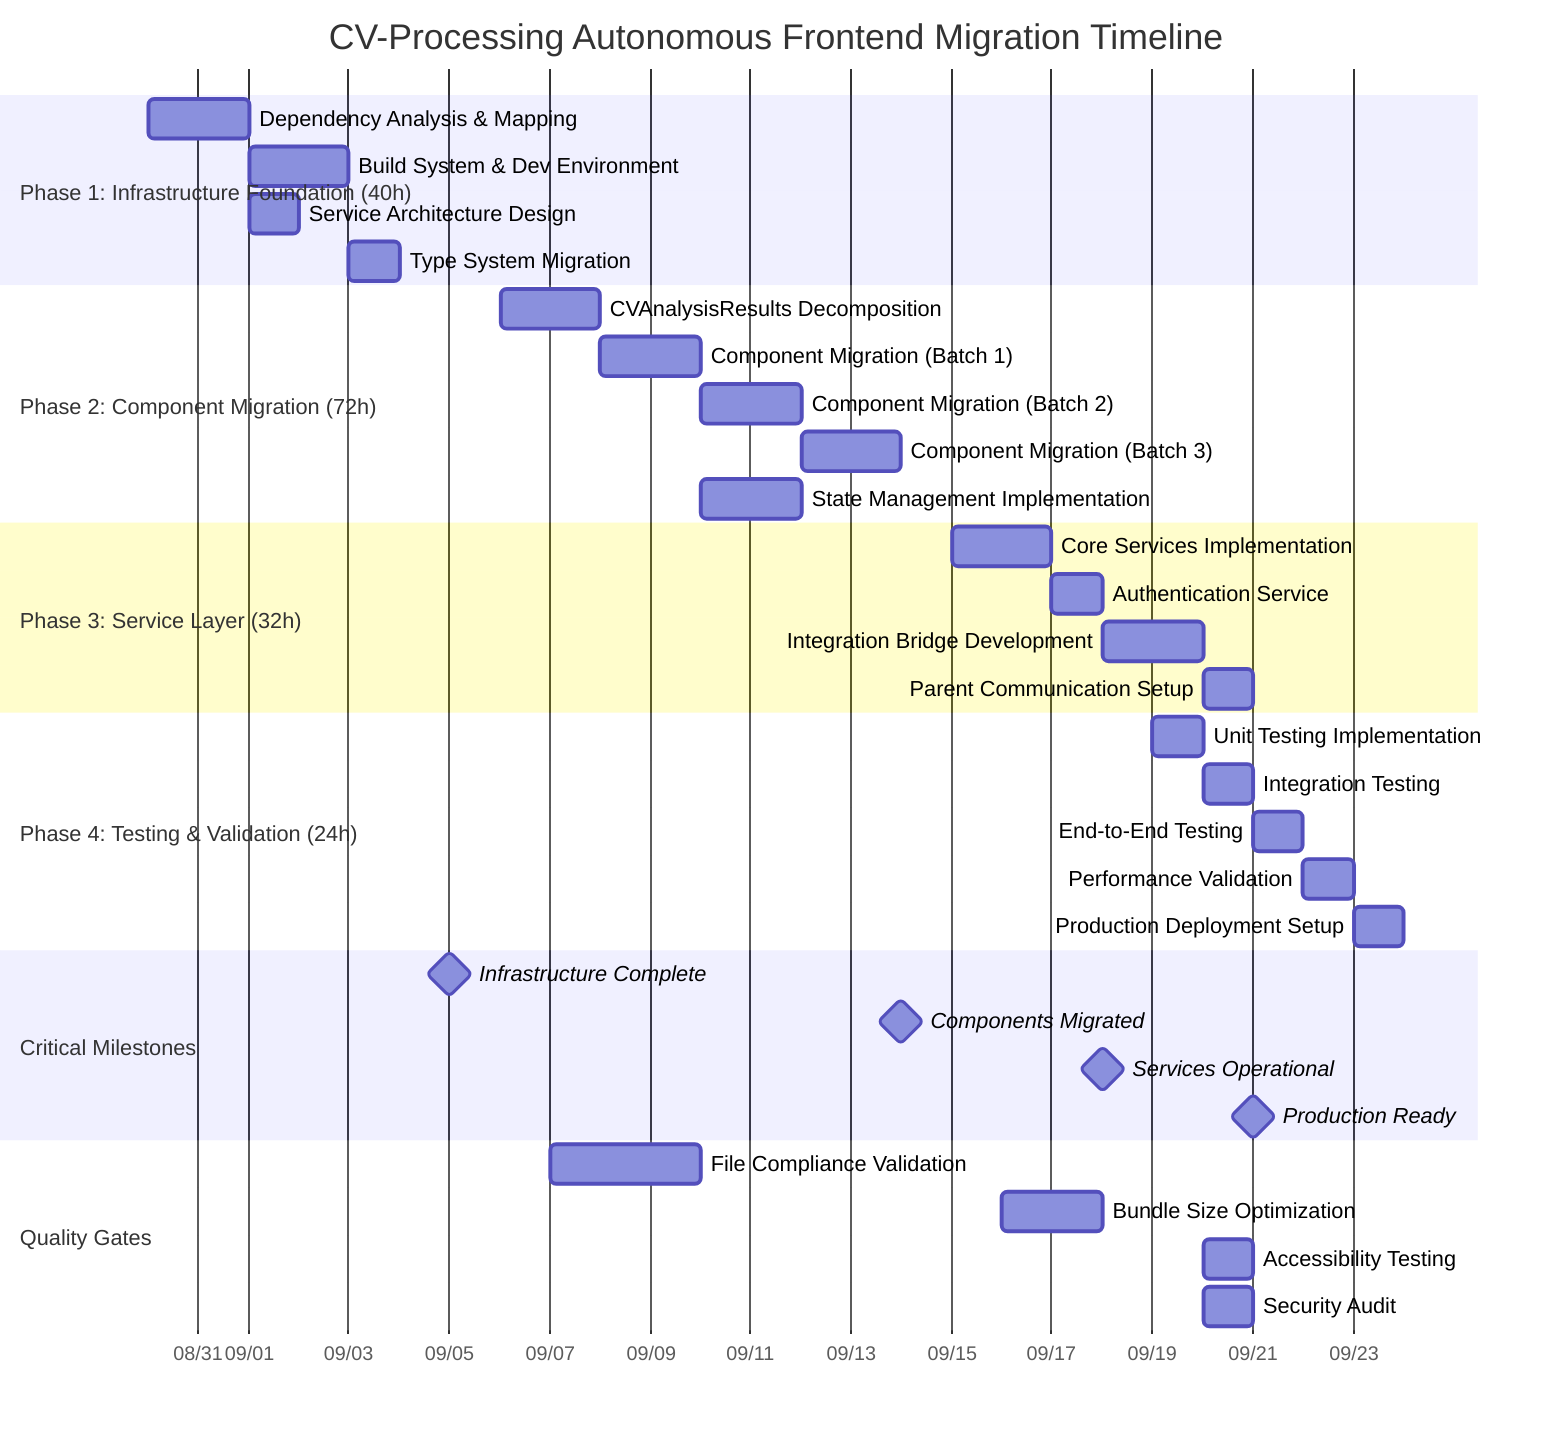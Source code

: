 gantt
    title CV-Processing Autonomous Frontend Migration Timeline
    dateFormat YYYY-MM-DD
    axisFormat %m/%d
    
    section Phase 1: Infrastructure Foundation (40h)
    Dependency Analysis & Mapping          :dep1, 2025-08-30, 2d
    Build System & Dev Environment         :build1, after dep1, 2d  
    Service Architecture Design            :arch1, after dep1, 1d
    Type System Migration                  :type1, after build1, 1d
    
    section Phase 2: Component Migration (72h)
    CVAnalysisResults Decomposition        :comp1, 2025-09-06, 2d
    Component Migration (Batch 1)         :comp2, after comp1, 2d
    Component Migration (Batch 2)         :comp3, after comp2, 2d
    Component Migration (Batch 3)         :comp4, after comp3, 2d
    State Management Implementation        :state1, after comp2, 2d
    
    section Phase 3: Service Layer (32h)
    Core Services Implementation           :serv1, 2025-09-15, 2d
    Authentication Service                 :auth1, after serv1, 1d
    Integration Bridge Development         :bridge1, after auth1, 2d
    Parent Communication Setup             :comm1, after bridge1, 1d
    
    section Phase 4: Testing & Validation (24h)
    Unit Testing Implementation            :test1, 2025-09-19, 1d
    Integration Testing                    :test2, after test1, 1d
    End-to-End Testing                     :test3, after test2, 1d
    Performance Validation                 :perf1, after test3, 1d
    Production Deployment Setup            :prod1, after perf1, 1d
    
    section Critical Milestones
    Infrastructure Complete                :milestone, 2025-09-05, 0d
    Components Migrated                    :milestone, 2025-09-14, 0d
    Services Operational                   :milestone, 2025-09-18, 0d
    Production Ready                       :milestone, 2025-09-21, 0d
    
    section Quality Gates
    File Compliance Validation            :quality1, 2025-09-07, 3d
    Bundle Size Optimization               :quality2, 2025-09-16, 2d
    Accessibility Testing                  :quality3, 2025-09-20, 1d
    Security Audit                         :quality4, 2025-09-20, 1d